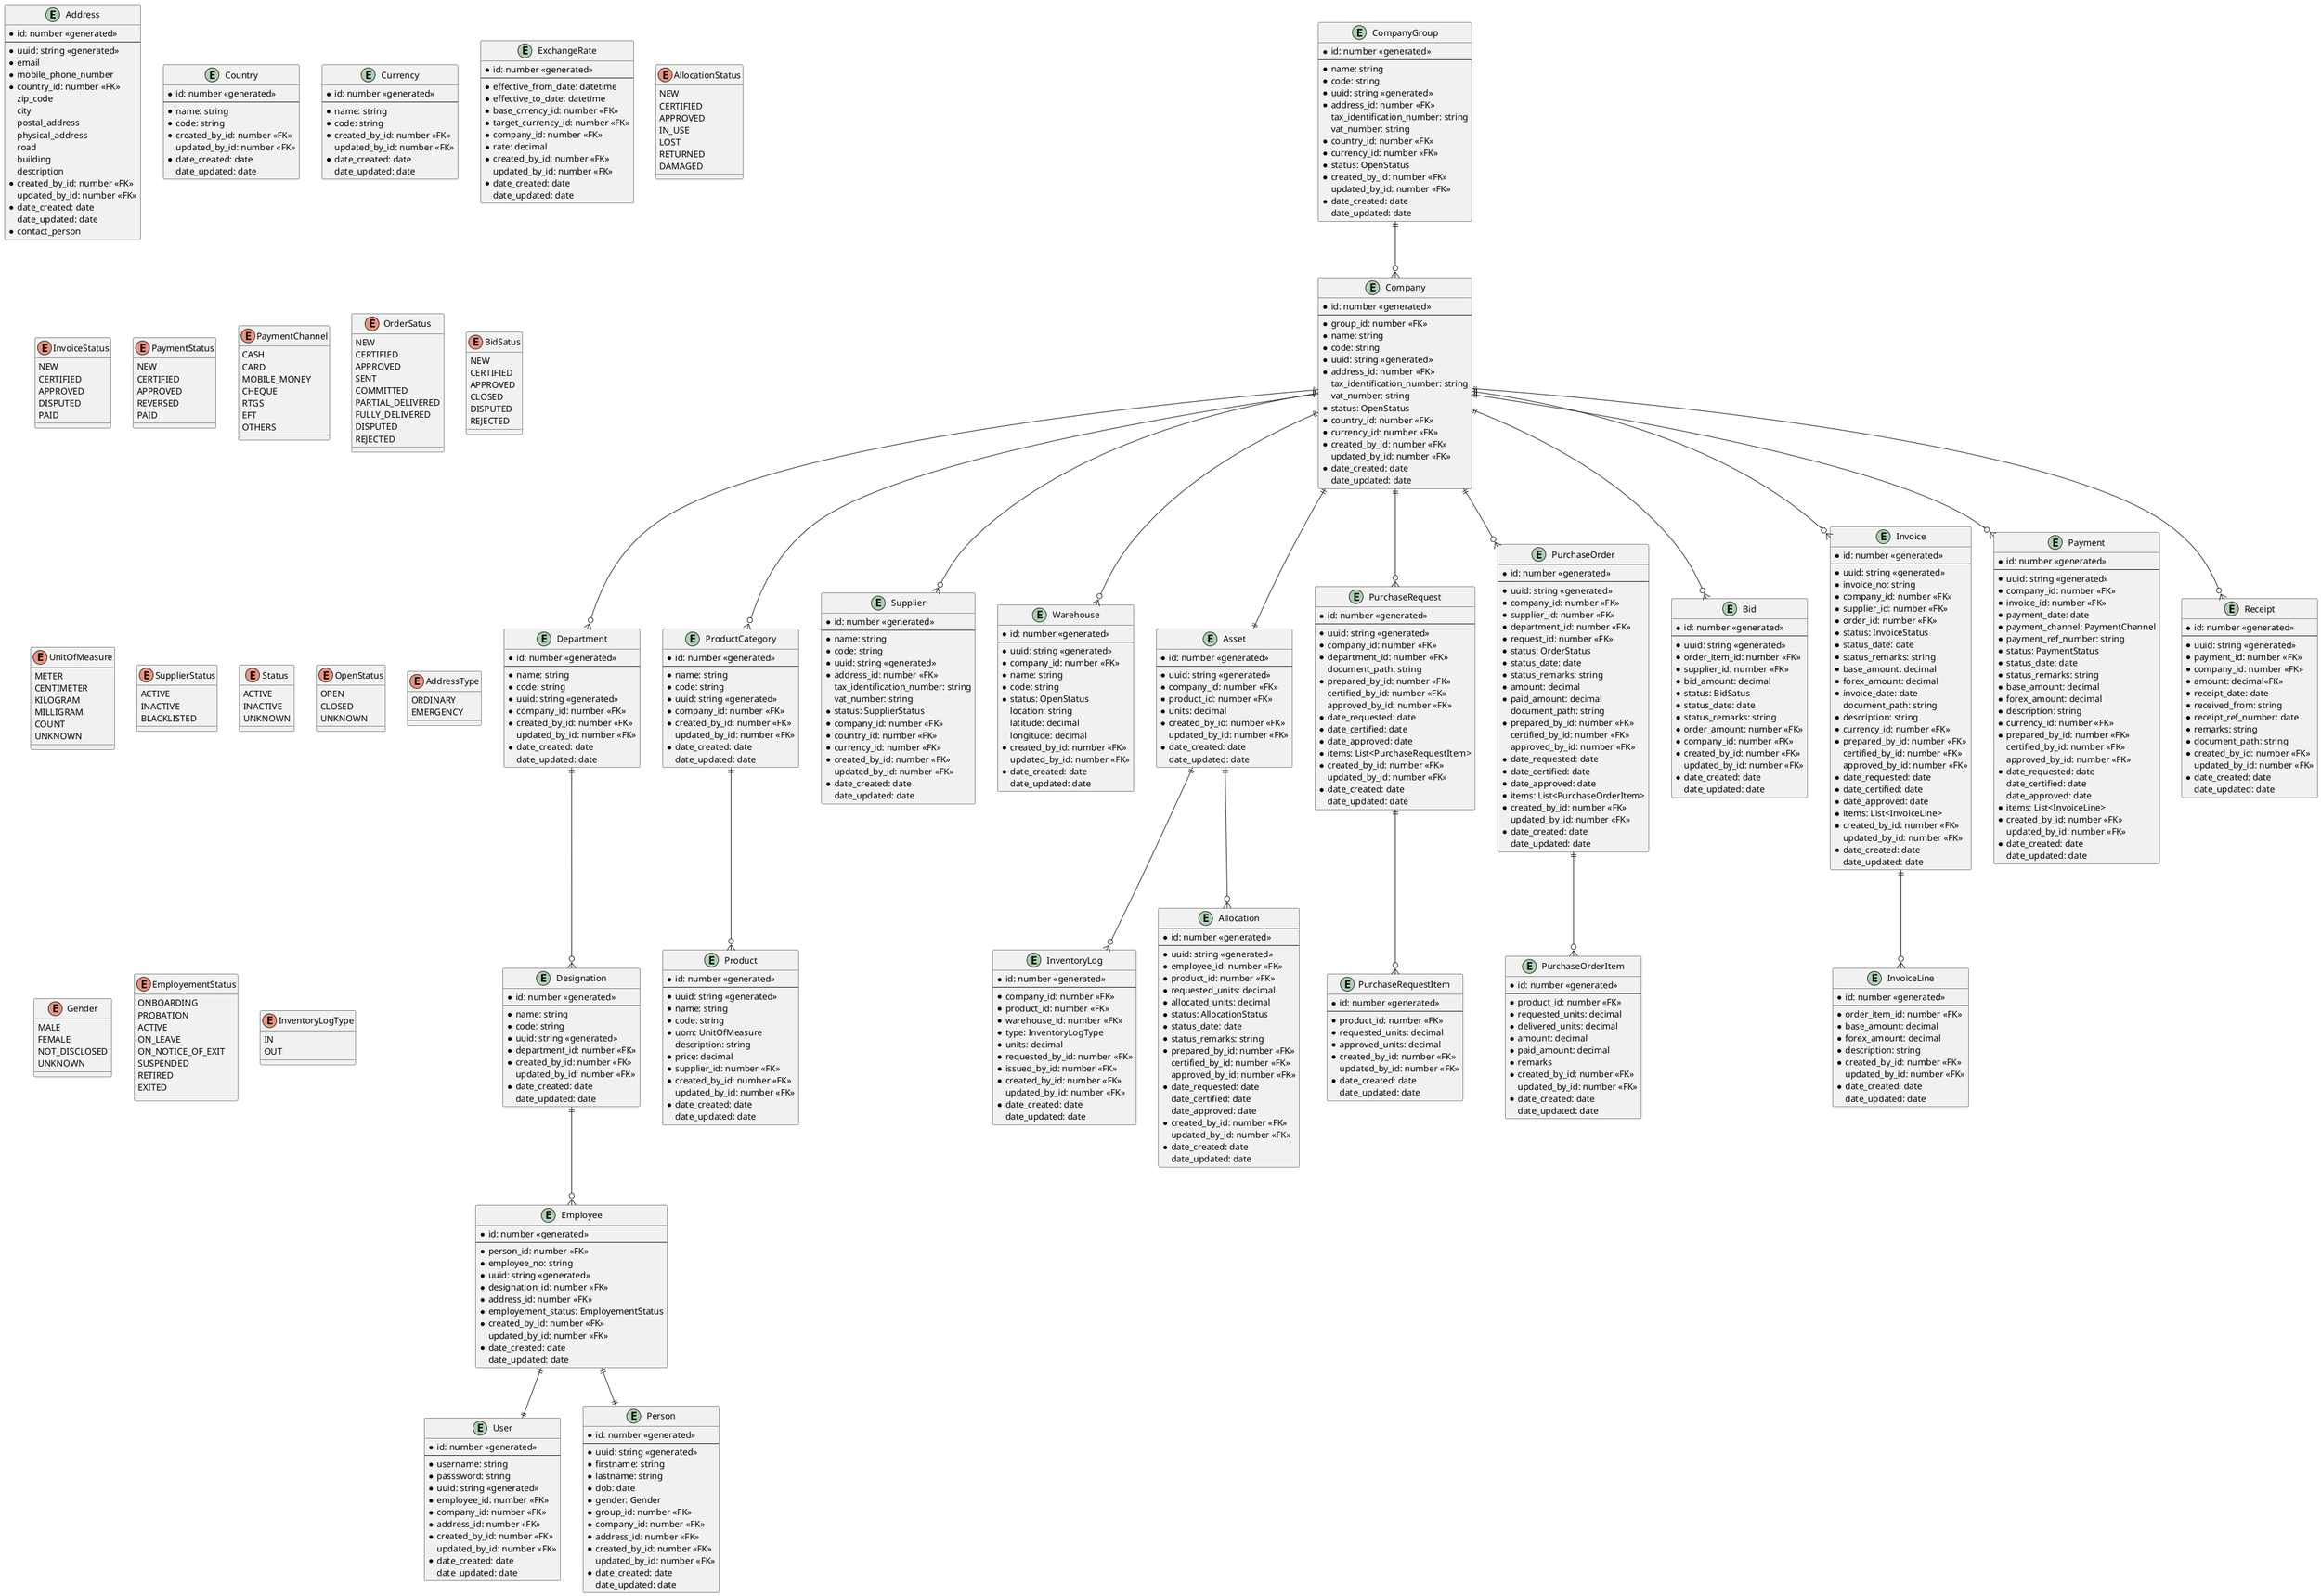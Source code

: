 @startuml

entity          Address
{
* id: number <<generated>>
--
* uuid: string <<generated>>
* email
* mobile_phone_number
* country_id: number <<FK>>
  zip_code
  city
  postal_address
  physical_address
  road
  building
  description
* created_by_id: number <<FK>>
  updated_by_id: number <<FK>>
* date_created: date
  date_updated: date
* contact_person
}

entity          Country
{
* id: number <<generated>>
--
* name: string
* code: string
* created_by_id: number <<FK>>
  updated_by_id: number <<FK>>
* date_created: date
  date_updated: date
}

entity          Currency
{
* id: number <<generated>>
--
* name: string
* code: string
* created_by_id: number <<FK>>
  updated_by_id: number <<FK>>
* date_created: date
  date_updated: date
}

entity          ExchangeRate
{
* id: number <<generated>>
--
* effective_from_date: datetime
* effective_to_date: datetime
* base_crrency_id: number <<FK>>
* target_currency_id: number <<FK>>
* company_id: number <<FK>>
* rate: decimal
* created_by_id: number <<FK>>
  updated_by_id: number <<FK>>
* date_created: date
  date_updated: date
}

entity          CompanyGroup
{
* id: number <<generated>>
--
* name: string
* code: string
* uuid: string <<generated>>
* address_id: number <<FK>>
  tax_identification_number: string
  vat_number: string
* country_id: number <<FK>>
* currency_id: number <<FK>>
* status: OpenStatus
* created_by_id: number <<FK>>
  updated_by_id: number <<FK>>
* date_created: date
  date_updated: date
}

entity          Company
{
* id: number <<generated>>
--
* group_id: number <<FK>>
* name: string
* code: string
* uuid: string <<generated>>
* address_id: number <<FK>>
  tax_identification_number: string
  vat_number: string
* status: OpenStatus
* country_id: number <<FK>>
* currency_id: number <<FK>>
* created_by_id: number <<FK>>
  updated_by_id: number <<FK>>
* date_created: date
  date_updated: date
}

entity          Department
{
* id: number <<generated>>
--
* name: string
* code: string
* uuid: string <<generated>>
* company_id: number <<FK>>
* created_by_id: number <<FK>>
  updated_by_id: number <<FK>>
* date_created: date
  date_updated: date
}

entity          Designation
{
* id: number <<generated>>
--
* name: string
* code: string
* uuid: string <<generated>>
* department_id: number <<FK>>
* created_by_id: number <<FK>>
  updated_by_id: number <<FK>>
* date_created: date
  date_updated: date
}

entity          Employee
{
* id: number <<generated>>
--
* person_id: number <<FK>>
* employee_no: string
* uuid: string <<generated>>
* designation_id: number <<FK>>
* address_id: number <<FK>>
* employement_status: EmployementStatus
* created_by_id: number <<FK>>
  updated_by_id: number <<FK>>
* date_created: date
  date_updated: date
}

entity          User
{
* id: number <<generated>>
--
* username: string
* passsword: string
* uuid: string <<generated>>
* employee_id: number <<FK>>
* company_id: number <<FK>>
* address_id: number <<FK>>
* created_by_id: number <<FK>>
  updated_by_id: number <<FK>>
* date_created: date
  date_updated: date
}

entity          Person
{
* id: number <<generated>>
--
* uuid: string <<generated>>
* firstname: string
* lastname: string
* dob: date
* gender: Gender
* group_id: number <<FK>>
* company_id: number <<FK>>
* address_id: number <<FK>>
* created_by_id: number <<FK>>
  updated_by_id: number <<FK>>
* date_created: date
  date_updated: date
}

entity          ProductCategory
{
* id: number <<generated>>
--
* name: string
* code: string
* uuid: string <<generated>>
* company_id: number <<FK>>
* created_by_id: number <<FK>>
  updated_by_id: number <<FK>>
* date_created: date
  date_updated: date
}

entity          Product
{
* id: number <<generated>>
--
* uuid: string <<generated>>
* name: string
* code: string
* uom: UnitOfMeasure
  description: string
* price: decimal
* supplier_id: number <<FK>>
* created_by_id: number <<FK>>
  updated_by_id: number <<FK>>
* date_created: date
  date_updated: date
}

entity          Supplier
{
* id: number <<generated>>
--
* name: string
* code: string
* uuid: string <<generated>>
* address_id: number <<FK>>
  tax_identification_number: string
  vat_number: string
* status: SupplierStatus
* company_id: number <<FK>>
* country_id: number <<FK>>
* currency_id: number <<FK>>
* created_by_id: number <<FK>>
  updated_by_id: number <<FK>>
* date_created: date
  date_updated: date
}

entity          Warehouse
{
* id: number <<generated>>
--
* uuid: string <<generated>>
* company_id: number <<FK>>
* name: string
* code: string
* status: OpenStatus
  location: string
  latitude: decimal
  longitude: decimal
* created_by_id: number <<FK>>
  updated_by_id: number <<FK>>
* date_created: date
  date_updated: date
}


entity          Asset
{
* id: number <<generated>>
--
* uuid: string <<generated>>
* company_id: number <<FK>>
* product_id: number <<FK>>
* units: decimal
* created_by_id: number <<FK>>
  updated_by_id: number <<FK>>
* date_created: date
  date_updated: date
}

entity          InventoryLog
{
* id: number <<generated>>
--
* company_id: number <<FK>>
* product_id: number <<FK>>
* warehouse_id: number <<FK>>
* type: InventoryLogType
* units: decimal
* requested_by_id: number <<FK>>
* issued_by_id: number <<FK>>
* created_by_id: number <<FK>>
  updated_by_id: number <<FK>>
* date_created: date
  date_updated: date
}

entity          Allocation
{
* id: number <<generated>>
--
* uuid: string <<generated>>
* employee_id: number <<FK>>
* product_id: number <<FK>>
* requested_units: decimal
* allocated_units: decimal
* status: AllocationStatus
* status_date: date
* status_remarks: string
* prepared_by_id: number <<FK>>
  certified_by_id: number <<FK>>
  approved_by_id: number <<FK>>
* date_requested: date
  date_certified: date
  date_approved: date
* created_by_id: number <<FK>>
  updated_by_id: number <<FK>>
* date_created: date
  date_updated: date
}

entity          PurchaseRequest
{
* id: number <<generated>>
--
* uuid: string <<generated>>
* company_id: number <<FK>>
* department_id: number <<FK>>
  document_path: string
* prepared_by_id: number <<FK>>
  certified_by_id: number <<FK>>
  approved_by_id: number <<FK>>
* date_requested: date
* date_certified: date
* date_approved: date
* items: List<PurchaseRequestItem>
* created_by_id: number <<FK>>
  updated_by_id: number <<FK>>
* date_created: date
  date_updated: date
}

entity          PurchaseRequestItem
{
* id: number <<generated>>
--
* product_id: number <<FK>>
* requested_units: decimal
* approved_units: decimal
* created_by_id: number <<FK>>
  updated_by_id: number <<FK>>
* date_created: date
  date_updated: date
}

entity          PurchaseOrder
{
* id: number <<generated>>
--
* uuid: string <<generated>>
* company_id: number <<FK>>
* supplier_id: number <<FK>>
* department_id: number <<FK>>
* request_id: number <<FK>>
* status: OrderStatus
* status_date: date
* status_remarks: string
* amount: decimal
* paid_amount: decimal
  document_path: string
* prepared_by_id: number <<FK>>
  certified_by_id: number <<FK>>
  approved_by_id: number <<FK>>
* date_requested: date
* date_certified: date
* date_approved: date
* items: List<PurchaseOrderItem>
* created_by_id: number <<FK>>
  updated_by_id: number <<FK>>
* date_created: date
  date_updated: date
}

entity          PurchaseOrderItem
{
* id: number <<generated>>
--
* product_id: number <<FK>>
* requested_units: decimal
* delivered_units: decimal
* amount: decimal
* paid_amount: decimal
* remarks
* created_by_id: number <<FK>>
  updated_by_id: number <<FK>>
* date_created: date
  date_updated: date
}

entity Bid{
* id: number <<generated>>
--
* uuid: string <<generated>>
* order_item_id: number <<FK>>
* supplier_id: number <<FK>>
* bid_amount: decimal
* status: BidSatus
* status_date: date
* status_remarks: string
* order_amount: number <<FK>>
* company_id: number <<FK>>
* created_by_id: number <<FK>>
  updated_by_id: number <<FK>>
* date_created: date
  date_updated: date
}


entity          Invoice
{
* id: number <<generated>>
--
* uuid: string <<generated>>
* invoice_no: string
* company_id: number <<FK>>
* supplier_id: number <<FK>>
* order_id: number <<FK>>
* status: InvoiceStatus
* status_date: date
* status_remarks: string
* base_amount: decimal
* forex_amount: decimal
* invoice_date: date
  document_path: string
* description: string
* currency_id: number <<FK>>
* prepared_by_id: number <<FK>>
  certified_by_id: number <<FK>>
  approved_by_id: number <<FK>>
* date_requested: date
* date_certified: date
* date_approved: date
* items: List<InvoiceLine>
* created_by_id: number <<FK>>
  updated_by_id: number <<FK>>
* date_created: date
  date_updated: date
}

entity   InvoiceLine
{
* id: number <<generated>>
--
* order_item_id: number <<FK>>
* base_amount: decimal
* forex_amount: decimal
* description: string
* created_by_id: number <<FK>>
  updated_by_id: number <<FK>>
* date_created: date
  date_updated: date
}


entity  Payment
{
* id: number <<generated>>
--
* uuid: string <<generated>>
* company_id: number <<FK>>
* invoice_id: number <<FK>>
* payment_date: date
* payment_channel: PaymentChannel
* payment_ref_number: string
* status: PaymentStatus
* status_date: date
* status_remarks: string
* base_amount: decimal
* forex_amount: decimal
* description: string
* currency_id: number <<FK>>
* prepared_by_id: number <<FK>>
  certified_by_id: number <<FK>>
  approved_by_id: number <<FK>>
* date_requested: date
  date_certified: date
  date_approved: date
* items: List<InvoiceLine>
* created_by_id: number <<FK>>
  updated_by_id: number <<FK>>
* date_created: date
  date_updated: date
}

entity Receipt{
* id: number <<generated>>
--
* uuid: string <<generated>>
* payment_id: number <<FK>>
* company_id: number <<FK>>
* amount: decimal<<FK>>
* receipt_date: date
* received_from: string
* receipt_ref_number: date
* remarks: string
* document_path: string
* created_by_id: number <<FK>>
  updated_by_id: number <<FK>>
* date_created: date
  date_updated: date
}

CompanyGroup||--o{ Company
Company ||--o{ Department
Department||--o{ Designation
Designation||--o{ Employee
Employee||--|| User
Employee||--|| Person

Company ||--o{ ProductCategory
ProductCategory ||--o{ Product
Company ||--o{ Warehouse


Company||--||Asset
Asset||--o{ InventoryLog
Asset||--o{ Allocation

Company||--o{ PurchaseRequest
PurchaseRequest ||--o{ PurchaseRequestItem


Company||--o{Supplier

Company||--o{ PurchaseOrder
PurchaseOrder ||--o{PurchaseOrderItem


Company||--o{Bid

Company ||--o{ Invoice
Invoice||--o{ InvoiceLine

Company||--o{Payment

Company||--o{Receipt

enum AllocationStatus{
NEW
CERTIFIED
APPROVED
IN_USE
LOST
RETURNED
DAMAGED

}
enum InvoiceStatus{
NEW
CERTIFIED
APPROVED
DISPUTED
PAID
}

enum PaymentStatus{
NEW
CERTIFIED
APPROVED
REVERSED
PAID
}

enum PaymentChannel{
CASH
CARD
MOBILE_MONEY
CHEQUE
RTGS
EFT
OTHERS
}

enum    OrderSatus{
NEW
CERTIFIED
APPROVED
SENT
COMMITTED
PARTIAL_DELIVERED
FULLY_DELIVERED
DISPUTED
REJECTED
}

enum    BidSatus{
NEW
CERTIFIED
APPROVED
CLOSED
DISPUTED
REJECTED
}

enum            UnitOfMeasure
{
METER
CENTIMETER
KILOGRAM
MILLIGRAM
COUNT
UNKNOWN
}

enum            SupplierStatus
{
ACTIVE
INACTIVE
BLACKLISTED
}

enum            Status
{
ACTIVE
INACTIVE
UNKNOWN
}

enum            OpenStatus
{
OPEN
CLOSED
UNKNOWN
}

enum            AddressType
{
ORDINARY
EMERGENCY
}

enum            Gender
{
MALE
FEMALE
NOT_DISCLOSED
UNKNOWN
}

enum            EmployementStatus{
ONBOARDING
PROBATION
ACTIVE
ON_LEAVE
ON_NOTICE_OF_EXIT
SUSPENDED
RETIRED
EXITED
}

enum InventoryLogType{
IN
OUT
}


@enduml
